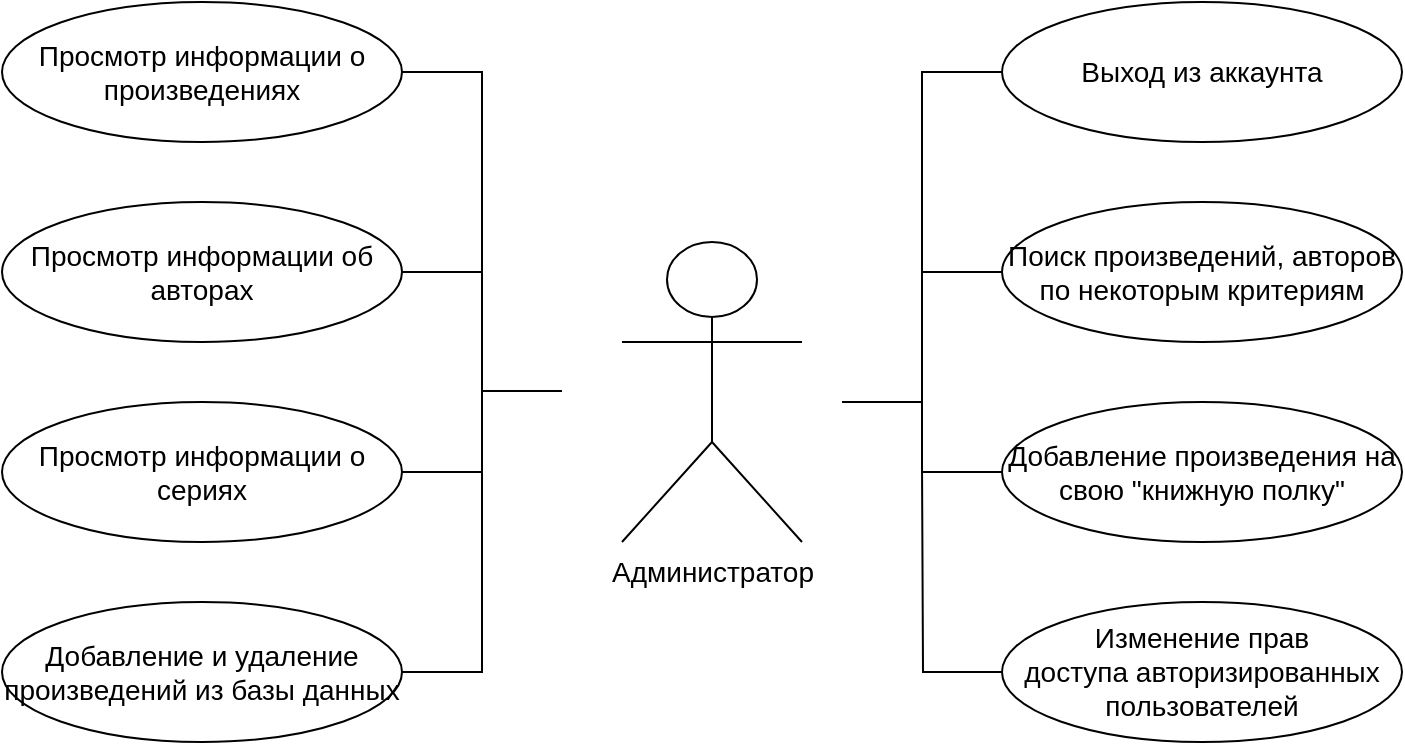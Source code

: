 <mxfile version="21.0.8" type="device"><diagram id="JgWmcChnruEpAp_GRVAy" name="Страница 1"><mxGraphModel dx="880" dy="427" grid="1" gridSize="10" guides="1" tooltips="1" connect="1" arrows="1" fold="1" page="1" pageScale="1" pageWidth="827" pageHeight="1169" math="0" shadow="0"><root><mxCell id="0"/><mxCell id="1" parent="0"/><mxCell id="36" value="&lt;span style=&quot;font-size: 14px&quot;&gt;Администратор&lt;/span&gt;" style="shape=umlActor;verticalLabelPosition=bottom;verticalAlign=top;html=1;" parent="1" vertex="1"><mxGeometry x="390" y="220" width="90" height="150" as="geometry"/></mxCell><mxCell id="37" style="edgeStyle=orthogonalEdgeStyle;rounded=0;html=1;fontSize=14;endArrow=none;endFill=0;strokeColor=default;exitX=0;exitY=0.5;exitDx=0;exitDy=0;entryX=0;entryY=0.5;entryDx=0;entryDy=0;" parent="1" edge="1"><mxGeometry relative="1" as="geometry"><Array as="points"><mxPoint x="540" y="135"/><mxPoint x="540" y="335"/></Array><mxPoint x="580" y="135" as="sourcePoint"/><mxPoint x="580" y="335" as="targetPoint"/></mxGeometry></mxCell><mxCell id="39" style="edgeStyle=orthogonalEdgeStyle;rounded=0;html=1;fontSize=14;endArrow=none;endFill=0;strokeColor=default;exitX=0;exitY=0.5;exitDx=0;exitDy=0;" parent="1" edge="1"><mxGeometry relative="1" as="geometry"><mxPoint x="540" y="235" as="targetPoint"/><mxPoint x="580" y="235" as="sourcePoint"/></mxGeometry></mxCell><mxCell id="41" style="edgeStyle=orthogonalEdgeStyle;html=1;exitX=1;exitY=0.5;exitDx=0;exitDy=0;entryX=1;entryY=0.5;entryDx=0;entryDy=0;fontSize=14;strokeColor=default;rounded=0;endArrow=none;endFill=0;" parent="1" edge="1"><mxGeometry relative="1" as="geometry"><Array as="points"><mxPoint x="320" y="135"/><mxPoint x="320" y="335"/></Array><mxPoint x="280" y="135" as="sourcePoint"/><mxPoint x="280" y="335" as="targetPoint"/></mxGeometry></mxCell><mxCell id="43" style="edgeStyle=orthogonalEdgeStyle;rounded=0;html=1;exitX=1;exitY=0.5;exitDx=0;exitDy=0;fontSize=14;endArrow=none;endFill=0;strokeColor=default;" parent="1" edge="1"><mxGeometry relative="1" as="geometry"><mxPoint x="320" y="235" as="targetPoint"/><mxPoint x="280" y="235" as="sourcePoint"/></mxGeometry></mxCell><mxCell id="8kDTHHugQMOuhN0WhtEz-58" value="Поиск произведений, авторов по некоторым критериям" style="ellipse;whiteSpace=wrap;html=1;fontSize=14;" parent="1" vertex="1"><mxGeometry x="580" y="200" width="200" height="70" as="geometry"/></mxCell><mxCell id="8kDTHHugQMOuhN0WhtEz-59" value="Выход из аккаунта" style="ellipse;whiteSpace=wrap;html=1;fontSize=14;" parent="1" vertex="1"><mxGeometry x="580" y="100" width="200" height="70" as="geometry"/></mxCell><mxCell id="8kDTHHugQMOuhN0WhtEz-67" style="edgeStyle=orthogonalEdgeStyle;rounded=0;orthogonalLoop=1;jettySize=auto;html=1;exitX=0;exitY=0.5;exitDx=0;exitDy=0;endArrow=none;endFill=0;" parent="1" source="8kDTHHugQMOuhN0WhtEz-64" edge="1"><mxGeometry relative="1" as="geometry"><mxPoint x="540" y="330" as="targetPoint"/></mxGeometry></mxCell><mxCell id="8kDTHHugQMOuhN0WhtEz-64" value="Изменение прав&lt;br style=&quot;border-color: var(--border-color);&quot;&gt;доступа авторизированных пользователей" style="ellipse;whiteSpace=wrap;html=1;fontSize=14;" parent="1" vertex="1"><mxGeometry x="580" y="400" width="200" height="70" as="geometry"/></mxCell><mxCell id="8kDTHHugQMOuhN0WhtEz-65" value="Просмотр информации о &lt;br&gt;произведениях" style="ellipse;whiteSpace=wrap;html=1;fontSize=14;" parent="1" vertex="1"><mxGeometry x="80" y="100" width="200" height="70" as="geometry"/></mxCell><mxCell id="8kDTHHugQMOuhN0WhtEz-66" value="Просмотр информации об&lt;br&gt;авторах" style="ellipse;whiteSpace=wrap;html=1;fontSize=14;" parent="1" vertex="1"><mxGeometry x="80" y="200" width="200" height="70" as="geometry"/></mxCell><mxCell id="8kDTHHugQMOuhN0WhtEz-68" value="" style="endArrow=none;html=1;rounded=0;" parent="1" edge="1"><mxGeometry width="50" height="50" relative="1" as="geometry"><mxPoint x="320" y="294.5" as="sourcePoint"/><mxPoint x="360" y="294.5" as="targetPoint"/></mxGeometry></mxCell><mxCell id="8kDTHHugQMOuhN0WhtEz-69" value="" style="endArrow=none;html=1;rounded=0;" parent="1" edge="1"><mxGeometry width="50" height="50" relative="1" as="geometry"><mxPoint x="500" y="300" as="sourcePoint"/><mxPoint x="540" y="300" as="targetPoint"/></mxGeometry></mxCell><mxCell id="yOGxmPuWPFXLydKRO50p-55" value="Просмотр информации о&lt;br&gt;сериях" style="ellipse;whiteSpace=wrap;html=1;fontSize=14;" vertex="1" parent="1"><mxGeometry x="80" y="300" width="200" height="70" as="geometry"/></mxCell><mxCell id="yOGxmPuWPFXLydKRO50p-56" value="Добавление произведения на свою &quot;книжную полку&quot;" style="ellipse;whiteSpace=wrap;html=1;fontSize=14;" vertex="1" parent="1"><mxGeometry x="580" y="300" width="200" height="70" as="geometry"/></mxCell><mxCell id="yOGxmPuWPFXLydKRO50p-57" value="Добавление и удаление произведений из базы данных" style="ellipse;whiteSpace=wrap;html=1;fontSize=14;" vertex="1" parent="1"><mxGeometry x="80" y="400" width="200" height="70" as="geometry"/></mxCell><mxCell id="yOGxmPuWPFXLydKRO50p-58" value="" style="endArrow=none;html=1;rounded=0;entryX=1;entryY=0.5;entryDx=0;entryDy=0;exitX=1;exitY=0.5;exitDx=0;exitDy=0;edgeStyle=orthogonalEdgeStyle;" edge="1" parent="1" source="yOGxmPuWPFXLydKRO50p-57" target="yOGxmPuWPFXLydKRO50p-55"><mxGeometry width="50" height="50" relative="1" as="geometry"><mxPoint x="280" y="430" as="sourcePoint"/><mxPoint x="330" y="420" as="targetPoint"/><Array as="points"><mxPoint x="320" y="435"/><mxPoint x="320" y="335"/></Array></mxGeometry></mxCell></root></mxGraphModel></diagram></mxfile>